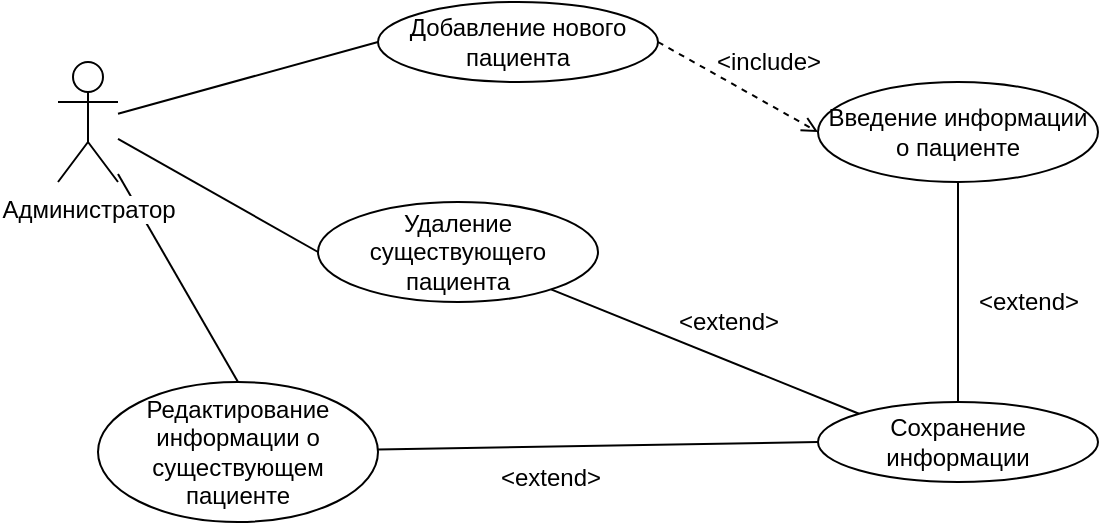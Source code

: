 <mxfile version="12.9.6" type="device"><diagram id="kOyFLY51UtOuOd-egRFu" name="Page-1"><mxGraphModel dx="868" dy="482" grid="1" gridSize="10" guides="1" tooltips="1" connect="1" arrows="1" fold="1" page="1" pageScale="1" pageWidth="827" pageHeight="1169" math="0" shadow="0"><root><mxCell id="0"/><mxCell id="1" parent="0"/><mxCell id="okeBueGT6acgrtgt_lU--6" style="rounded=0;orthogonalLoop=1;jettySize=auto;html=1;entryX=0.5;entryY=0;entryDx=0;entryDy=0;endArrow=none;endFill=0;" edge="1" parent="1" source="okeBueGT6acgrtgt_lU--1" target="okeBueGT6acgrtgt_lU--5"><mxGeometry relative="1" as="geometry"/></mxCell><mxCell id="okeBueGT6acgrtgt_lU--7" style="rounded=0;orthogonalLoop=1;jettySize=auto;html=1;entryX=0;entryY=0.5;entryDx=0;entryDy=0;endArrow=none;endFill=0;" edge="1" parent="1" source="okeBueGT6acgrtgt_lU--1" target="okeBueGT6acgrtgt_lU--4"><mxGeometry relative="1" as="geometry"/></mxCell><mxCell id="okeBueGT6acgrtgt_lU--8" style="orthogonalLoop=1;jettySize=auto;html=1;entryX=0;entryY=0.5;entryDx=0;entryDy=0;rounded=1;startArrow=none;startFill=0;endArrow=none;endFill=0;" edge="1" parent="1" source="okeBueGT6acgrtgt_lU--1" target="okeBueGT6acgrtgt_lU--3"><mxGeometry relative="1" as="geometry"/></mxCell><mxCell id="okeBueGT6acgrtgt_lU--1" value="Администратор" style="shape=umlActor;verticalLabelPosition=bottom;labelBackgroundColor=#ffffff;verticalAlign=top;html=1;" vertex="1" parent="1"><mxGeometry x="160" y="140" width="30" height="60" as="geometry"/></mxCell><mxCell id="okeBueGT6acgrtgt_lU--14" style="edgeStyle=none;rounded=1;orthogonalLoop=1;jettySize=auto;html=1;entryX=0;entryY=0.5;entryDx=0;entryDy=0;startArrow=none;startFill=0;endArrow=open;endFill=0;dashed=1;exitX=1;exitY=0.5;exitDx=0;exitDy=0;" edge="1" parent="1" source="okeBueGT6acgrtgt_lU--3" target="okeBueGT6acgrtgt_lU--10"><mxGeometry relative="1" as="geometry"/></mxCell><mxCell id="okeBueGT6acgrtgt_lU--3" value="Добавление нового пациента" style="ellipse;whiteSpace=wrap;html=1;" vertex="1" parent="1"><mxGeometry x="320" y="110" width="140" height="40" as="geometry"/></mxCell><mxCell id="okeBueGT6acgrtgt_lU--19" style="edgeStyle=none;rounded=1;orthogonalLoop=1;jettySize=auto;html=1;entryX=0;entryY=0;entryDx=0;entryDy=0;startArrow=none;startFill=0;endArrow=none;endFill=0;" edge="1" parent="1" source="okeBueGT6acgrtgt_lU--4" target="okeBueGT6acgrtgt_lU--16"><mxGeometry relative="1" as="geometry"/></mxCell><mxCell id="okeBueGT6acgrtgt_lU--4" value="Удаление существующего пациента" style="ellipse;whiteSpace=wrap;html=1;" vertex="1" parent="1"><mxGeometry x="290" y="210" width="140" height="50" as="geometry"/></mxCell><mxCell id="okeBueGT6acgrtgt_lU--18" style="edgeStyle=none;rounded=1;orthogonalLoop=1;jettySize=auto;html=1;entryX=0;entryY=0.5;entryDx=0;entryDy=0;startArrow=none;startFill=0;endArrow=none;endFill=0;" edge="1" parent="1" source="okeBueGT6acgrtgt_lU--5" target="okeBueGT6acgrtgt_lU--16"><mxGeometry relative="1" as="geometry"/></mxCell><mxCell id="okeBueGT6acgrtgt_lU--5" value="Редактирование информации о существующем пациенте" style="ellipse;whiteSpace=wrap;html=1;" vertex="1" parent="1"><mxGeometry x="180" y="300" width="140" height="70" as="geometry"/></mxCell><mxCell id="okeBueGT6acgrtgt_lU--20" style="edgeStyle=none;rounded=1;orthogonalLoop=1;jettySize=auto;html=1;entryX=0.5;entryY=0;entryDx=0;entryDy=0;startArrow=none;startFill=0;endArrow=none;endFill=0;" edge="1" parent="1" source="okeBueGT6acgrtgt_lU--10" target="okeBueGT6acgrtgt_lU--16"><mxGeometry relative="1" as="geometry"/></mxCell><mxCell id="okeBueGT6acgrtgt_lU--10" value="Введение информации о пациенте" style="ellipse;whiteSpace=wrap;html=1;" vertex="1" parent="1"><mxGeometry x="540" y="150" width="140" height="50" as="geometry"/></mxCell><mxCell id="okeBueGT6acgrtgt_lU--15" value="&amp;lt;include&amp;gt;" style="text;html=1;align=center;verticalAlign=middle;resizable=0;points=[];autosize=1;" vertex="1" parent="1"><mxGeometry x="480" y="130" width="70" height="20" as="geometry"/></mxCell><mxCell id="okeBueGT6acgrtgt_lU--16" value="Сохранение информации" style="ellipse;whiteSpace=wrap;html=1;" vertex="1" parent="1"><mxGeometry x="540" y="310" width="140" height="40" as="geometry"/></mxCell><mxCell id="okeBueGT6acgrtgt_lU--21" value="&amp;lt;extend&amp;gt;" style="text;html=1;align=center;verticalAlign=middle;resizable=0;points=[];autosize=1;" vertex="1" parent="1"><mxGeometry x="371" y="338" width="70" height="20" as="geometry"/></mxCell><mxCell id="okeBueGT6acgrtgt_lU--22" value="&amp;lt;extend&amp;gt;" style="text;html=1;align=center;verticalAlign=middle;resizable=0;points=[];autosize=1;" vertex="1" parent="1"><mxGeometry x="460" y="260" width="70" height="20" as="geometry"/></mxCell><mxCell id="okeBueGT6acgrtgt_lU--23" value="&amp;lt;extend&amp;gt;" style="text;html=1;align=center;verticalAlign=middle;resizable=0;points=[];autosize=1;" vertex="1" parent="1"><mxGeometry x="610" y="250" width="70" height="20" as="geometry"/></mxCell></root></mxGraphModel></diagram></mxfile>